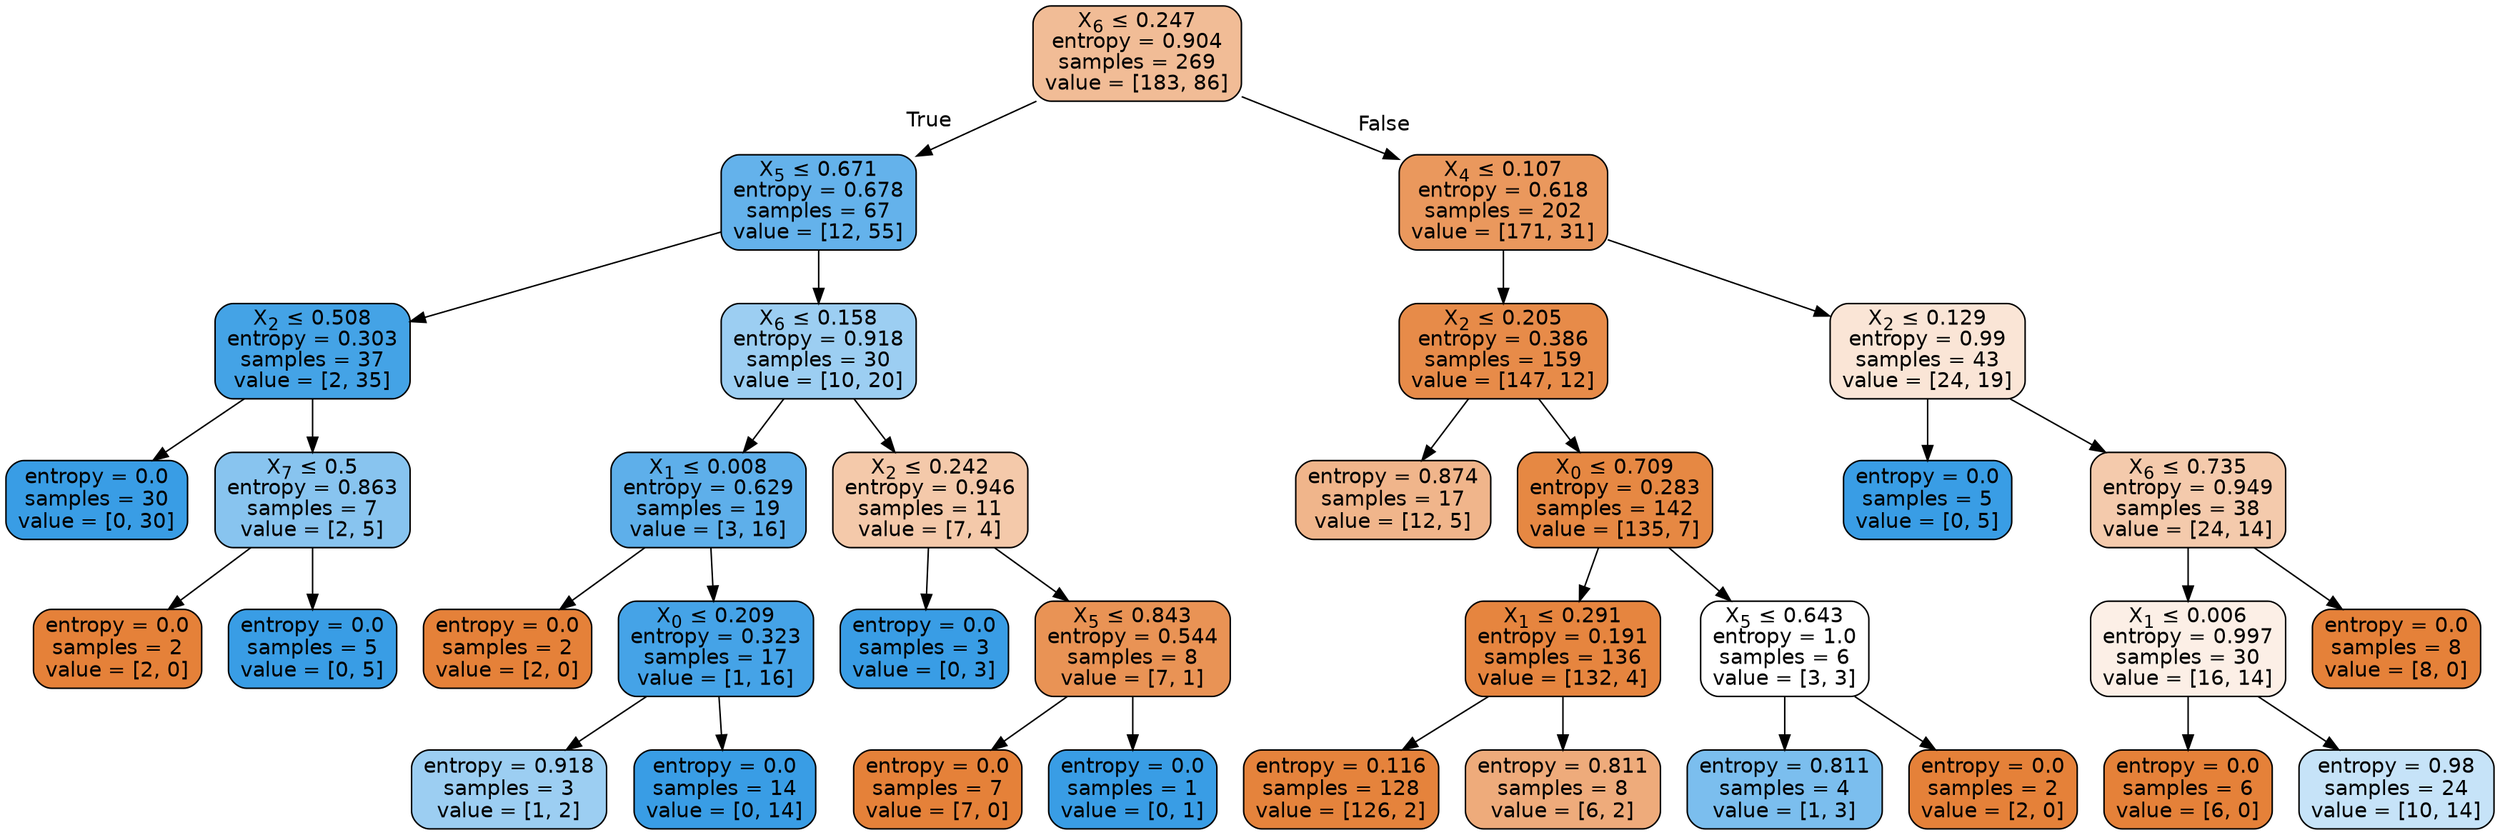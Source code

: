 digraph Tree {
node [shape=box, style="filled, rounded", color="black", fontname=helvetica] ;
edge [fontname=helvetica] ;
0 [label=<X<SUB>6</SUB> &le; 0.247<br/>entropy = 0.904<br/>samples = 269<br/>value = [183, 86]>, fillcolor="#f1bc96"] ;
1 [label=<X<SUB>5</SUB> &le; 0.671<br/>entropy = 0.678<br/>samples = 67<br/>value = [12, 55]>, fillcolor="#64b2eb"] ;
0 -> 1 [labeldistance=2.5, labelangle=45, headlabel="True"] ;
2 [label=<X<SUB>2</SUB> &le; 0.508<br/>entropy = 0.303<br/>samples = 37<br/>value = [2, 35]>, fillcolor="#44a3e6"] ;
1 -> 2 ;
3 [label=<entropy = 0.0<br/>samples = 30<br/>value = [0, 30]>, fillcolor="#399de5"] ;
2 -> 3 ;
4 [label=<X<SUB>7</SUB> &le; 0.5<br/>entropy = 0.863<br/>samples = 7<br/>value = [2, 5]>, fillcolor="#88c4ef"] ;
2 -> 4 ;
5 [label=<entropy = 0.0<br/>samples = 2<br/>value = [2, 0]>, fillcolor="#e58139"] ;
4 -> 5 ;
6 [label=<entropy = 0.0<br/>samples = 5<br/>value = [0, 5]>, fillcolor="#399de5"] ;
4 -> 6 ;
7 [label=<X<SUB>6</SUB> &le; 0.158<br/>entropy = 0.918<br/>samples = 30<br/>value = [10, 20]>, fillcolor="#9ccef2"] ;
1 -> 7 ;
8 [label=<X<SUB>1</SUB> &le; 0.008<br/>entropy = 0.629<br/>samples = 19<br/>value = [3, 16]>, fillcolor="#5eafea"] ;
7 -> 8 ;
9 [label=<entropy = 0.0<br/>samples = 2<br/>value = [2, 0]>, fillcolor="#e58139"] ;
8 -> 9 ;
10 [label=<X<SUB>0</SUB> &le; 0.209<br/>entropy = 0.323<br/>samples = 17<br/>value = [1, 16]>, fillcolor="#45a3e7"] ;
8 -> 10 ;
11 [label=<entropy = 0.918<br/>samples = 3<br/>value = [1, 2]>, fillcolor="#9ccef2"] ;
10 -> 11 ;
12 [label=<entropy = 0.0<br/>samples = 14<br/>value = [0, 14]>, fillcolor="#399de5"] ;
10 -> 12 ;
13 [label=<X<SUB>2</SUB> &le; 0.242<br/>entropy = 0.946<br/>samples = 11<br/>value = [7, 4]>, fillcolor="#f4c9aa"] ;
7 -> 13 ;
14 [label=<entropy = 0.0<br/>samples = 3<br/>value = [0, 3]>, fillcolor="#399de5"] ;
13 -> 14 ;
15 [label=<X<SUB>5</SUB> &le; 0.843<br/>entropy = 0.544<br/>samples = 8<br/>value = [7, 1]>, fillcolor="#e99355"] ;
13 -> 15 ;
16 [label=<entropy = 0.0<br/>samples = 7<br/>value = [7, 0]>, fillcolor="#e58139"] ;
15 -> 16 ;
17 [label=<entropy = 0.0<br/>samples = 1<br/>value = [0, 1]>, fillcolor="#399de5"] ;
15 -> 17 ;
18 [label=<X<SUB>4</SUB> &le; 0.107<br/>entropy = 0.618<br/>samples = 202<br/>value = [171, 31]>, fillcolor="#ea985d"] ;
0 -> 18 [labeldistance=2.5, labelangle=-45, headlabel="False"] ;
19 [label=<X<SUB>2</SUB> &le; 0.205<br/>entropy = 0.386<br/>samples = 159<br/>value = [147, 12]>, fillcolor="#e78b49"] ;
18 -> 19 ;
20 [label=<entropy = 0.874<br/>samples = 17<br/>value = [12, 5]>, fillcolor="#f0b58b"] ;
19 -> 20 ;
21 [label=<X<SUB>0</SUB> &le; 0.709<br/>entropy = 0.283<br/>samples = 142<br/>value = [135, 7]>, fillcolor="#e68843"] ;
19 -> 21 ;
22 [label=<X<SUB>1</SUB> &le; 0.291<br/>entropy = 0.191<br/>samples = 136<br/>value = [132, 4]>, fillcolor="#e6853f"] ;
21 -> 22 ;
23 [label=<entropy = 0.116<br/>samples = 128<br/>value = [126, 2]>, fillcolor="#e5833c"] ;
22 -> 23 ;
24 [label=<entropy = 0.811<br/>samples = 8<br/>value = [6, 2]>, fillcolor="#eeab7b"] ;
22 -> 24 ;
25 [label=<X<SUB>5</SUB> &le; 0.643<br/>entropy = 1.0<br/>samples = 6<br/>value = [3, 3]>, fillcolor="#ffffff"] ;
21 -> 25 ;
26 [label=<entropy = 0.811<br/>samples = 4<br/>value = [1, 3]>, fillcolor="#7bbeee"] ;
25 -> 26 ;
27 [label=<entropy = 0.0<br/>samples = 2<br/>value = [2, 0]>, fillcolor="#e58139"] ;
25 -> 27 ;
28 [label=<X<SUB>2</SUB> &le; 0.129<br/>entropy = 0.99<br/>samples = 43<br/>value = [24, 19]>, fillcolor="#fae5d6"] ;
18 -> 28 ;
29 [label=<entropy = 0.0<br/>samples = 5<br/>value = [0, 5]>, fillcolor="#399de5"] ;
28 -> 29 ;
30 [label=<X<SUB>6</SUB> &le; 0.735<br/>entropy = 0.949<br/>samples = 38<br/>value = [24, 14]>, fillcolor="#f4caac"] ;
28 -> 30 ;
31 [label=<X<SUB>1</SUB> &le; 0.006<br/>entropy = 0.997<br/>samples = 30<br/>value = [16, 14]>, fillcolor="#fcefe6"] ;
30 -> 31 ;
32 [label=<entropy = 0.0<br/>samples = 6<br/>value = [6, 0]>, fillcolor="#e58139"] ;
31 -> 32 ;
33 [label=<entropy = 0.98<br/>samples = 24<br/>value = [10, 14]>, fillcolor="#c6e3f8"] ;
31 -> 33 ;
34 [label=<entropy = 0.0<br/>samples = 8<br/>value = [8, 0]>, fillcolor="#e58139"] ;
30 -> 34 ;
}